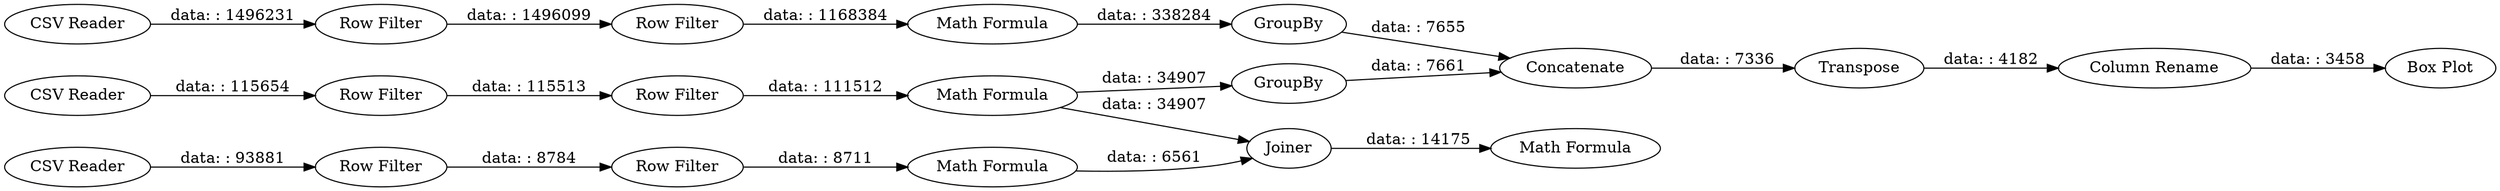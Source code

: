 digraph {
	"2087192930391260457_28" [label="Math Formula"]
	"2087192930391260457_1" [label="CSV Reader"]
	"2087192930391260457_10" [label="Math Formula"]
	"2087192930391260457_27" [label=Joiner]
	"2087192930391260457_23" [label=Transpose]
	"2087192930391260457_24" [label="Column Rename"]
	"2087192930391260457_14" [label="Math Formula"]
	"2087192930391260457_7" [label="Row Filter"]
	"2087192930391260457_12" [label=GroupBy]
	"2087192930391260457_15" [label=GroupBy]
	"2087192930391260457_30" [label="Row Filter"]
	"2087192930391260457_25" [label="CSV Reader"]
	"2087192930391260457_22" [label="Box Plot"]
	"2087192930391260457_31" [label="Math Formula"]
	"2087192930391260457_4" [label="Row Filter"]
	"2087192930391260457_2" [label="CSV Reader"]
	"2087192930391260457_26" [label="Row Filter"]
	"2087192930391260457_6" [label="Row Filter"]
	"2087192930391260457_13" [label=Concatenate]
	"2087192930391260457_8" [label="Row Filter"]
	"2087192930391260457_26" -> "2087192930391260457_30" [label="data: : 8784"]
	"2087192930391260457_14" -> "2087192930391260457_27" [label="data: : 34907"]
	"2087192930391260457_2" -> "2087192930391260457_7" [label="data: : 115654"]
	"2087192930391260457_8" -> "2087192930391260457_14" [label="data: : 111512"]
	"2087192930391260457_12" -> "2087192930391260457_13" [label="data: : 7655"]
	"2087192930391260457_7" -> "2087192930391260457_8" [label="data: : 115513"]
	"2087192930391260457_1" -> "2087192930391260457_4" [label="data: : 1496231"]
	"2087192930391260457_14" -> "2087192930391260457_15" [label="data: : 34907"]
	"2087192930391260457_30" -> "2087192930391260457_28" [label="data: : 8711"]
	"2087192930391260457_23" -> "2087192930391260457_24" [label="data: : 4182"]
	"2087192930391260457_24" -> "2087192930391260457_22" [label="data: : 3458"]
	"2087192930391260457_6" -> "2087192930391260457_10" [label="data: : 1168384"]
	"2087192930391260457_13" -> "2087192930391260457_23" [label="data: : 7336"]
	"2087192930391260457_27" -> "2087192930391260457_31" [label="data: : 14175"]
	"2087192930391260457_25" -> "2087192930391260457_26" [label="data: : 93881"]
	"2087192930391260457_15" -> "2087192930391260457_13" [label="data: : 7661"]
	"2087192930391260457_4" -> "2087192930391260457_6" [label="data: : 1496099"]
	"2087192930391260457_28" -> "2087192930391260457_27" [label="data: : 6561"]
	"2087192930391260457_10" -> "2087192930391260457_12" [label="data: : 338284"]
	rankdir=LR
}
